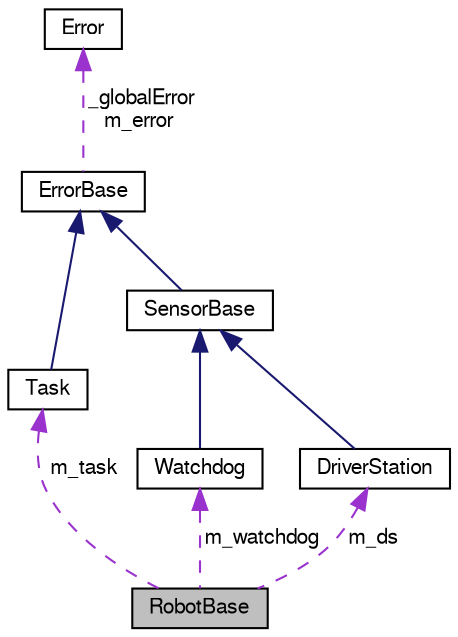 digraph "RobotBase"
{
  bgcolor="transparent";
  edge [fontname="FreeSans",fontsize="10",labelfontname="FreeSans",labelfontsize="10"];
  node [fontname="FreeSans",fontsize="10",shape=record];
  Node1 [label="RobotBase",height=0.2,width=0.4,color="black", fillcolor="grey75", style="filled" fontcolor="black"];
  Node2 -> Node1 [dir="back",color="darkorchid3",fontsize="10",style="dashed",label=" m_task" ,fontname="FreeSans"];
  Node2 [label="Task",height=0.2,width=0.4,color="black",URL="$class_task.html"];
  Node3 -> Node2 [dir="back",color="midnightblue",fontsize="10",style="solid",fontname="FreeSans"];
  Node3 [label="ErrorBase",height=0.2,width=0.4,color="black",URL="$class_error_base.html"];
  Node4 -> Node3 [dir="back",color="darkorchid3",fontsize="10",style="dashed",label=" _globalError\nm_error" ,fontname="FreeSans"];
  Node4 [label="Error",height=0.2,width=0.4,color="black",URL="$class_error.html"];
  Node5 -> Node1 [dir="back",color="darkorchid3",fontsize="10",style="dashed",label=" m_watchdog" ,fontname="FreeSans"];
  Node5 [label="Watchdog",height=0.2,width=0.4,color="black",URL="$class_watchdog.html"];
  Node6 -> Node5 [dir="back",color="midnightblue",fontsize="10",style="solid",fontname="FreeSans"];
  Node6 [label="SensorBase",height=0.2,width=0.4,color="black",URL="$class_sensor_base.html"];
  Node3 -> Node6 [dir="back",color="midnightblue",fontsize="10",style="solid",fontname="FreeSans"];
  Node7 -> Node1 [dir="back",color="darkorchid3",fontsize="10",style="dashed",label=" m_ds" ,fontname="FreeSans"];
  Node7 [label="DriverStation",height=0.2,width=0.4,color="black",URL="$class_driver_station.html"];
  Node6 -> Node7 [dir="back",color="midnightblue",fontsize="10",style="solid",fontname="FreeSans"];
}
